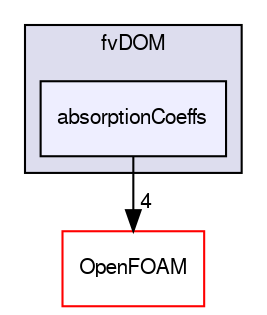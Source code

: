 digraph "src/thermophysicalModels/radiationModels/radiationModel/fvDOM/absorptionCoeffs" {
  bgcolor=transparent;
  compound=true
  node [ fontsize="10", fontname="FreeSans"];
  edge [ labelfontsize="10", labelfontname="FreeSans"];
  subgraph clusterdir_b6cc76d26fe84f8dfe5b434e017749ce {
    graph [ bgcolor="#ddddee", pencolor="black", label="fvDOM" fontname="FreeSans", fontsize="10", URL="dir_b6cc76d26fe84f8dfe5b434e017749ce.html"]
  dir_4293995b9f2fa8b860278992d9814dca [shape=box, label="absorptionCoeffs", style="filled", fillcolor="#eeeeff", pencolor="black", URL="dir_4293995b9f2fa8b860278992d9814dca.html"];
  }
  dir_c5473ff19b20e6ec4dfe5c310b3778a8 [shape=box label="OpenFOAM" color="red" URL="dir_c5473ff19b20e6ec4dfe5c310b3778a8.html"];
  dir_4293995b9f2fa8b860278992d9814dca->dir_c5473ff19b20e6ec4dfe5c310b3778a8 [headlabel="4", labeldistance=1.5 headhref="dir_002640_001732.html"];
}
